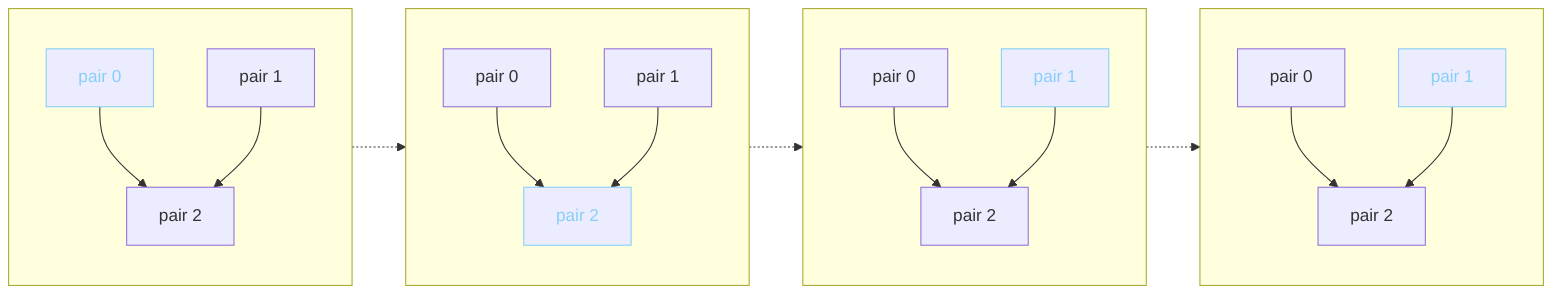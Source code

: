 flowchart LR
  subgraph s0[ ]
    direction TB

    c0[pair 0]:::current --> c2[pair 2]
    c1[pair 1] --> c2
  end

  s0 -.-> s1

  subgraph s1[ ]
    direction TB

    c3[pair 0] --> c5[pair 2]:::current
    c4[pair 1] --> c5
  end

  s1 -.-> s2

  subgraph s2[ ]
    direction TB

    c6[pair 0] --> c8[pair 2]
    c7[pair 1]:::current --> c8
  end

  s2 -.-> s3

  subgraph s3[ ]
    direction TB

    c9[pair 0] --> c11[pair 2]
    c10[pair 1]:::current --> c11
  end

 classDef current color:lightskyblue,stroke:lightskyblue